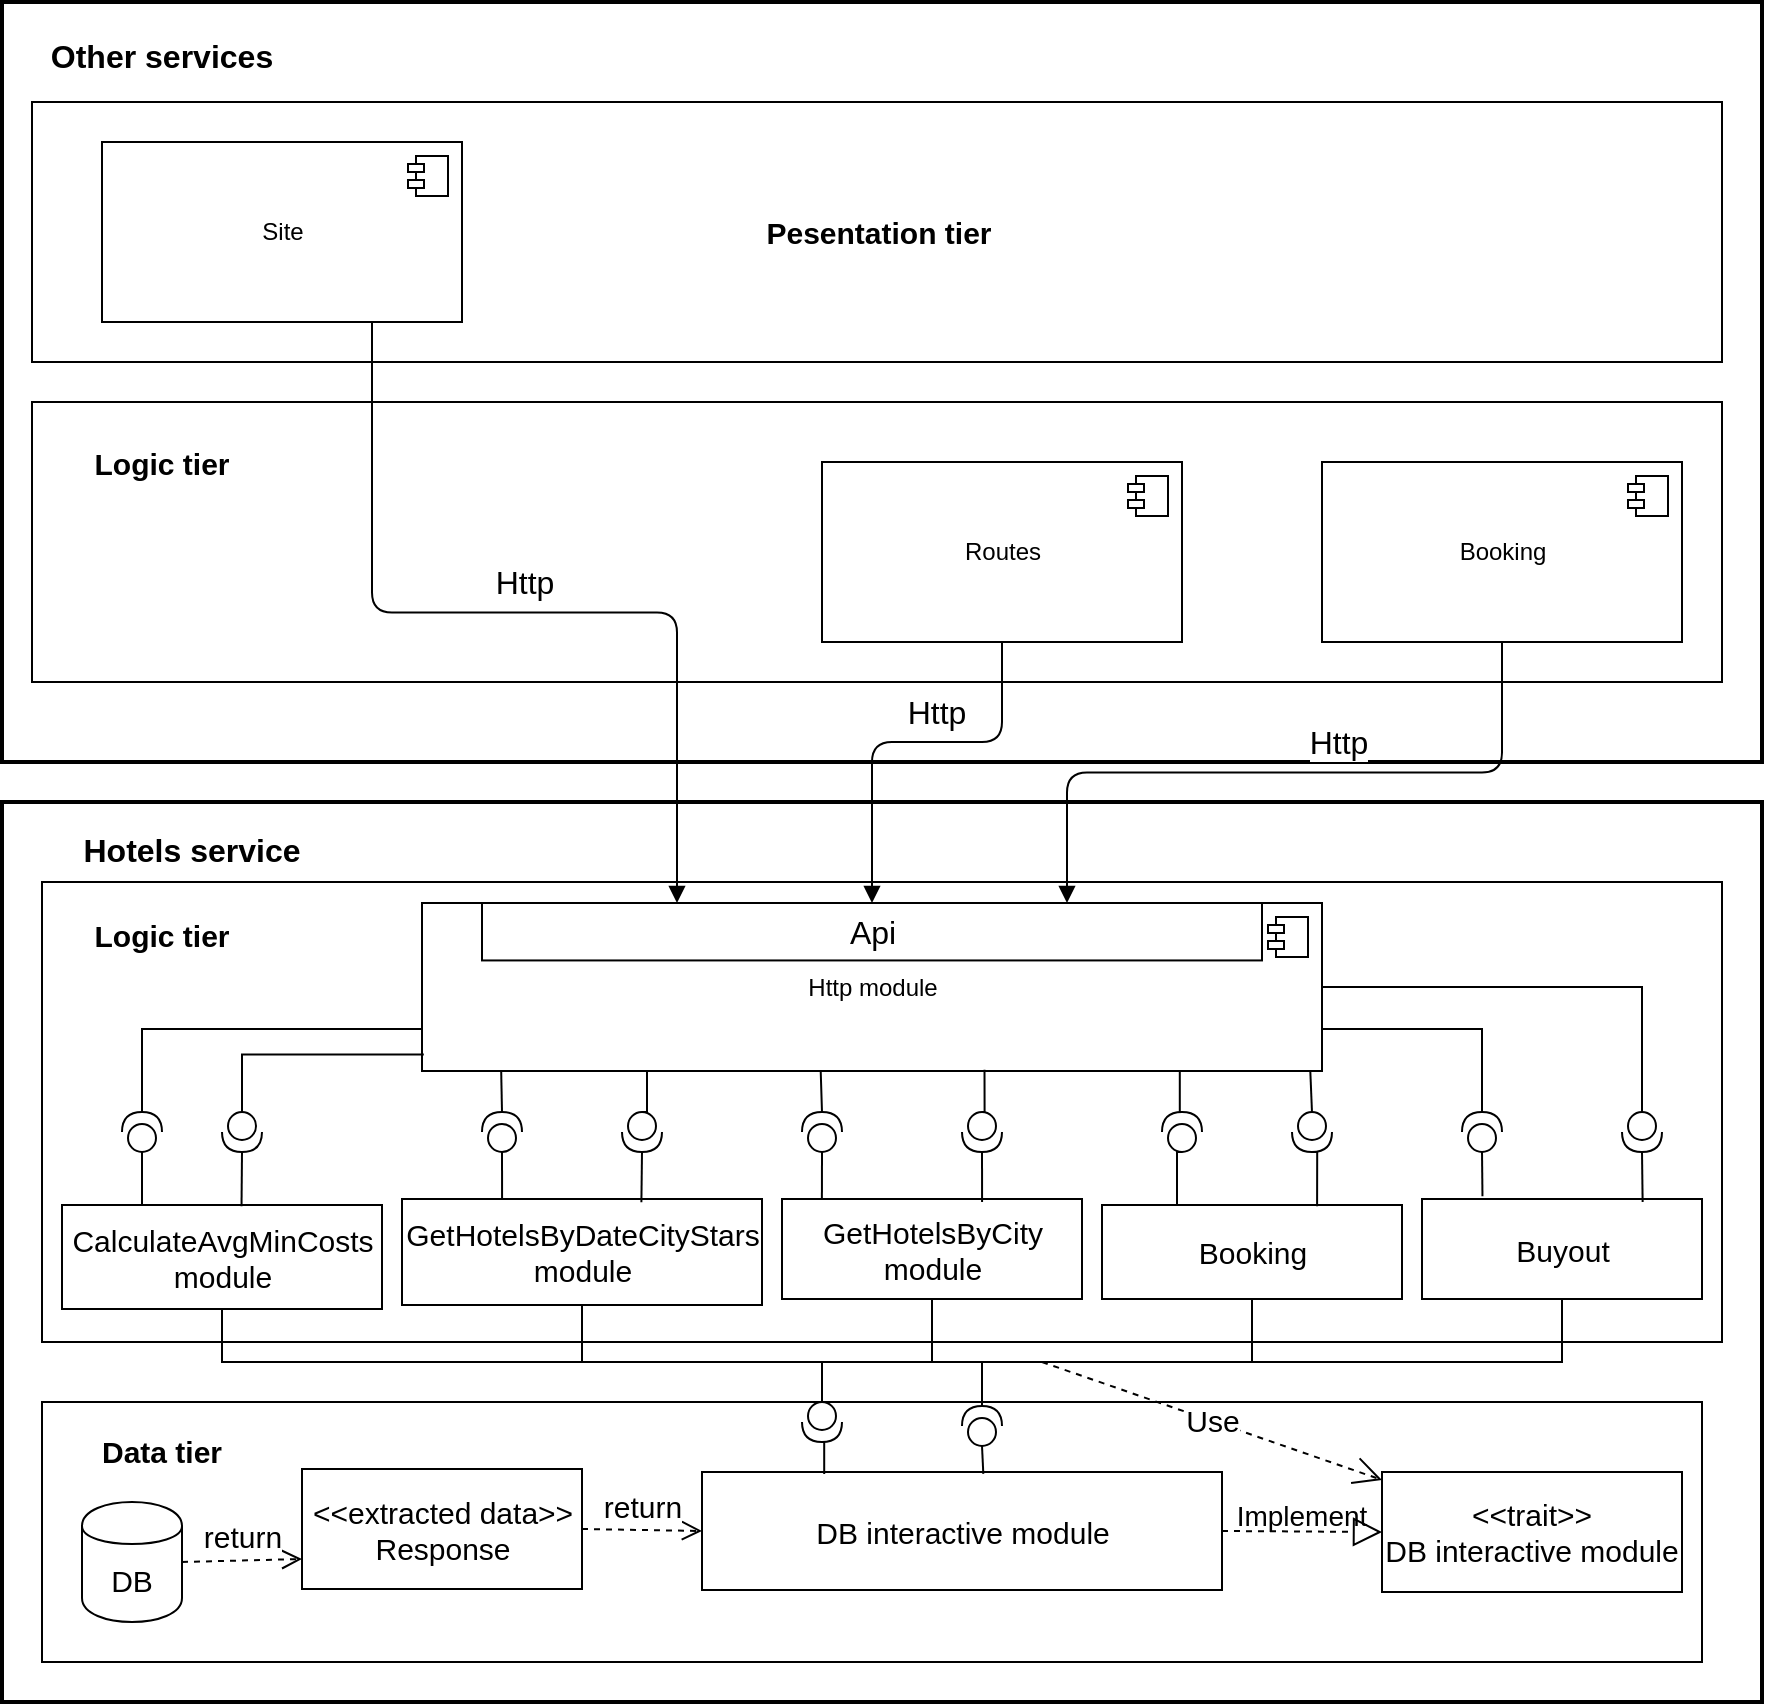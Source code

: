 <mxfile version="10.5.4" type="device"><diagram name="Page-1" id="e7e014a7-5840-1c2e-5031-d8a46d1fe8dd"><mxGraphModel dx="1264" dy="679" grid="1" gridSize="10" guides="1" tooltips="1" connect="1" arrows="1" fold="1" page="1" pageScale="1" pageWidth="1169" pageHeight="826" background="#ffffff" math="0" shadow="0"><root><mxCell id="0"/><mxCell id="1" parent="0"/><mxCell id="2HTSHjZHdl704gdmzDML-50" value="&lt;div style=&quot;text-align: left&quot;&gt;&lt;br&gt;&lt;/div&gt;" style="html=1;strokeWidth=2;" vertex="1" parent="1"><mxGeometry x="40" y="450" width="880" height="450" as="geometry"/></mxCell><mxCell id="2HTSHjZHdl704gdmzDML-75" value="" style="html=1;strokeWidth=1;fontSize=16;" vertex="1" parent="1"><mxGeometry x="60" y="490" width="840" height="230" as="geometry"/></mxCell><mxCell id="2HTSHjZHdl704gdmzDML-56" value="" style="html=1;strokeWidth=2;" vertex="1" parent="1"><mxGeometry x="40" y="50" width="880" height="380" as="geometry"/></mxCell><mxCell id="2HTSHjZHdl704gdmzDML-49" value="&lt;div style=&quot;text-align: left&quot;&gt;&lt;br&gt;&lt;/div&gt;" style="html=1;" vertex="1" parent="1"><mxGeometry x="55" y="250" width="845" height="140" as="geometry"/></mxCell><mxCell id="2HTSHjZHdl704gdmzDML-48" value="&lt;b&gt;&lt;font style=&quot;font-size: 15px&quot;&gt;Pesentation tier&lt;/font&gt;&lt;/b&gt;" style="html=1;" vertex="1" parent="1"><mxGeometry x="55" y="100" width="845" height="130" as="geometry"/></mxCell><mxCell id="2HTSHjZHdl704gdmzDML-42" value="Site&lt;br&gt;" style="html=1;" vertex="1" parent="1"><mxGeometry x="90" y="120" width="180" height="90" as="geometry"/></mxCell><mxCell id="2HTSHjZHdl704gdmzDML-43" value="" style="shape=component;jettyWidth=8;jettyHeight=4;" vertex="1" parent="2HTSHjZHdl704gdmzDML-42"><mxGeometry x="1" width="20" height="20" relative="1" as="geometry"><mxPoint x="-27" y="7" as="offset"/></mxGeometry></mxCell><mxCell id="2HTSHjZHdl704gdmzDML-44" value="Booking&lt;br&gt;" style="html=1;" vertex="1" parent="1"><mxGeometry x="700" y="280" width="180" height="90" as="geometry"/></mxCell><mxCell id="2HTSHjZHdl704gdmzDML-45" value="" style="shape=component;jettyWidth=8;jettyHeight=4;" vertex="1" parent="2HTSHjZHdl704gdmzDML-44"><mxGeometry x="1" width="20" height="20" relative="1" as="geometry"><mxPoint x="-27" y="7" as="offset"/></mxGeometry></mxCell><mxCell id="2HTSHjZHdl704gdmzDML-46" value="Routes&lt;br&gt;" style="html=1;" vertex="1" parent="1"><mxGeometry x="450" y="280" width="180" height="90" as="geometry"/></mxCell><mxCell id="2HTSHjZHdl704gdmzDML-47" value="" style="shape=component;jettyWidth=8;jettyHeight=4;" vertex="1" parent="2HTSHjZHdl704gdmzDML-46"><mxGeometry x="1" width="20" height="20" relative="1" as="geometry"><mxPoint x="-27" y="7" as="offset"/></mxGeometry></mxCell><mxCell id="2HTSHjZHdl704gdmzDML-52" value="&lt;div style=&quot;text-align: center&quot;&gt;&lt;span&gt;Http module&lt;/span&gt;&lt;/div&gt;" style="html=1;" vertex="1" parent="1"><mxGeometry x="250" y="500.5" width="450" height="84" as="geometry"/></mxCell><mxCell id="2HTSHjZHdl704gdmzDML-53" value="" style="shape=component;jettyWidth=8;jettyHeight=4;" vertex="1" parent="2HTSHjZHdl704gdmzDML-52"><mxGeometry x="1" width="20" height="20" relative="1" as="geometry"><mxPoint x="-27" y="7" as="offset"/></mxGeometry></mxCell><mxCell id="2HTSHjZHdl704gdmzDML-61" value="Api" style="html=1;fontSize=16;" vertex="1" parent="2HTSHjZHdl704gdmzDML-52"><mxGeometry x="30" width="390" height="28.718" as="geometry"/></mxCell><mxCell id="2HTSHjZHdl704gdmzDML-59" value="Other services" style="text;align=center;fontStyle=1;verticalAlign=middle;spacingLeft=3;spacingRight=3;strokeColor=none;rotatable=0;points=[[0,0.5],[1,0.5]];portConstraint=eastwest;fontSize=16;" vertex="1" parent="1"><mxGeometry x="40" y="63" width="160" height="26" as="geometry"/></mxCell><mxCell id="2HTSHjZHdl704gdmzDML-60" value="Hotels service" style="text;align=center;fontStyle=1;verticalAlign=middle;spacingLeft=3;spacingRight=3;strokeColor=none;rotatable=0;points=[[0,0.5],[1,0.5]];portConstraint=eastwest;fontSize=16;" vertex="1" parent="1"><mxGeometry x="60" y="460" width="150" height="26" as="geometry"/></mxCell><mxCell id="2HTSHjZHdl704gdmzDML-64" value="" style="endArrow=block;endFill=1;html=1;edgeStyle=orthogonalEdgeStyle;align=left;verticalAlign=top;fontSize=16;exitX=0.75;exitY=1;exitDx=0;exitDy=0;entryX=0.25;entryY=0;entryDx=0;entryDy=0;" edge="1" parent="1" source="2HTSHjZHdl704gdmzDML-42" target="2HTSHjZHdl704gdmzDML-61"><mxGeometry x="-1" relative="1" as="geometry"><mxPoint x="210" y="310" as="sourcePoint"/><mxPoint x="370" y="310" as="targetPoint"/></mxGeometry></mxCell><mxCell id="2HTSHjZHdl704gdmzDML-65" value="" style="resizable=0;html=1;align=left;verticalAlign=bottom;labelBackgroundColor=#ffffff;fontSize=10;" connectable="0" vertex="1" parent="2HTSHjZHdl704gdmzDML-64"><mxGeometry x="-1" relative="1" as="geometry"/></mxCell><mxCell id="2HTSHjZHdl704gdmzDML-66" value="Http" style="text;html=1;resizable=0;points=[];align=center;verticalAlign=middle;labelBackgroundColor=#ffffff;fontSize=16;" vertex="1" connectable="0" parent="2HTSHjZHdl704gdmzDML-64"><mxGeometry x="-0.297" y="47" relative="1" as="geometry"><mxPoint x="65" y="31" as="offset"/></mxGeometry></mxCell><mxCell id="2HTSHjZHdl704gdmzDML-67" value="" style="endArrow=block;endFill=1;html=1;edgeStyle=orthogonalEdgeStyle;align=left;verticalAlign=top;fontSize=16;exitX=0.5;exitY=1;exitDx=0;exitDy=0;entryX=0.5;entryY=0;entryDx=0;entryDy=0;" edge="1" parent="1" source="2HTSHjZHdl704gdmzDML-46" target="2HTSHjZHdl704gdmzDML-61"><mxGeometry x="-1" relative="1" as="geometry"><mxPoint x="510" y="410" as="sourcePoint"/><mxPoint x="670" y="410" as="targetPoint"/><Array as="points"><mxPoint x="540" y="420"/><mxPoint x="475" y="420"/></Array></mxGeometry></mxCell><mxCell id="2HTSHjZHdl704gdmzDML-68" value="" style="resizable=0;html=1;align=left;verticalAlign=bottom;labelBackgroundColor=#ffffff;fontSize=10;" connectable="0" vertex="1" parent="2HTSHjZHdl704gdmzDML-67"><mxGeometry x="-1" relative="1" as="geometry"/></mxCell><mxCell id="2HTSHjZHdl704gdmzDML-69" value="Http" style="text;html=1;resizable=0;points=[];align=center;verticalAlign=middle;labelBackgroundColor=#ffffff;fontSize=16;" vertex="1" connectable="0" parent="2HTSHjZHdl704gdmzDML-67"><mxGeometry x="-0.315" y="-13" relative="1" as="geometry"><mxPoint x="-16" y="-2" as="offset"/></mxGeometry></mxCell><mxCell id="2HTSHjZHdl704gdmzDML-71" value="" style="endArrow=block;endFill=1;html=1;edgeStyle=orthogonalEdgeStyle;align=left;verticalAlign=top;fontSize=16;exitX=0.5;exitY=1;exitDx=0;exitDy=0;entryX=0.75;entryY=0;entryDx=0;entryDy=0;" edge="1" parent="1" source="2HTSHjZHdl704gdmzDML-44" target="2HTSHjZHdl704gdmzDML-61"><mxGeometry x="-1" relative="1" as="geometry"><mxPoint x="760" y="480" as="sourcePoint"/><mxPoint x="920" y="480" as="targetPoint"/></mxGeometry></mxCell><mxCell id="2HTSHjZHdl704gdmzDML-72" value="" style="resizable=0;html=1;align=left;verticalAlign=bottom;labelBackgroundColor=#ffffff;fontSize=10;" connectable="0" vertex="1" parent="2HTSHjZHdl704gdmzDML-71"><mxGeometry x="-1" relative="1" as="geometry"/></mxCell><mxCell id="2HTSHjZHdl704gdmzDML-73" value="Http" style="text;html=1;resizable=0;points=[];align=center;verticalAlign=middle;labelBackgroundColor=#ffffff;fontSize=16;" vertex="1" connectable="0" parent="2HTSHjZHdl704gdmzDML-71"><mxGeometry x="-0.217" y="-2" relative="1" as="geometry"><mxPoint x="-12" y="-14" as="offset"/></mxGeometry></mxCell><mxCell id="2HTSHjZHdl704gdmzDML-76" value="Logic tier" style="text;align=center;fontStyle=1;verticalAlign=middle;spacingLeft=3;spacingRight=3;strokeColor=none;rotatable=0;points=[[0,0.5],[1,0.5]];portConstraint=eastwest;fontSize=15;" vertex="1" parent="1"><mxGeometry x="80" y="503" width="80" height="26" as="geometry"/></mxCell><mxCell id="2HTSHjZHdl704gdmzDML-77" value="Logic tier" style="text;align=center;fontStyle=1;verticalAlign=middle;spacingLeft=3;spacingRight=3;strokeColor=none;rotatable=0;points=[[0,0.5],[1,0.5]];portConstraint=eastwest;fontSize=15;" vertex="1" parent="1"><mxGeometry x="80" y="267" width="80" height="26" as="geometry"/></mxCell><mxCell id="2HTSHjZHdl704gdmzDML-147" style="edgeStyle=orthogonalEdgeStyle;rounded=0;orthogonalLoop=1;jettySize=auto;html=1;exitX=0.5;exitY=1;exitDx=0;exitDy=0;entryX=0.5;entryY=1;entryDx=0;entryDy=0;endArrow=none;endFill=0;fontSize=15;" edge="1" parent="1" source="2HTSHjZHdl704gdmzDML-78" target="2HTSHjZHdl704gdmzDML-92"><mxGeometry relative="1" as="geometry"><Array as="points"><mxPoint x="150" y="730"/><mxPoint x="820" y="730"/></Array></mxGeometry></mxCell><mxCell id="2HTSHjZHdl704gdmzDML-78" value="CalculateAvgMinCosts&lt;br&gt;module" style="html=1;strokeWidth=1;fontSize=15;" vertex="1" parent="1"><mxGeometry x="70" y="651.5" width="160" height="52" as="geometry"/></mxCell><mxCell id="2HTSHjZHdl704gdmzDML-150" style="edgeStyle=orthogonalEdgeStyle;rounded=0;orthogonalLoop=1;jettySize=auto;html=1;exitX=0.5;exitY=1;exitDx=0;exitDy=0;endArrow=none;endFill=0;fontSize=15;" edge="1" parent="1" source="2HTSHjZHdl704gdmzDML-79"><mxGeometry relative="1" as="geometry"><mxPoint x="505" y="729.667" as="targetPoint"/></mxGeometry></mxCell><mxCell id="2HTSHjZHdl704gdmzDML-79" value="GetHotelsByCity&lt;br&gt;module&lt;br&gt;" style="html=1;strokeWidth=1;fontSize=15;" vertex="1" parent="1"><mxGeometry x="430" y="648.5" width="150" height="50" as="geometry"/></mxCell><mxCell id="2HTSHjZHdl704gdmzDML-80" value="" style="html=1;strokeWidth=1;fontSize=15;" vertex="1" parent="1"><mxGeometry x="60" y="750" width="830" height="130" as="geometry"/></mxCell><mxCell id="2HTSHjZHdl704gdmzDML-81" value="Data tier&#10;" style="text;align=center;fontStyle=1;verticalAlign=middle;spacingLeft=3;spacingRight=3;strokeColor=none;rotatable=0;points=[[0,0.5],[1,0.5]];portConstraint=eastwest;fontSize=15;" vertex="1" parent="1"><mxGeometry x="80" y="770" width="80" height="26" as="geometry"/></mxCell><mxCell id="2HTSHjZHdl704gdmzDML-82" value="DB interactive module" style="html=1;strokeWidth=1;fontSize=15;" vertex="1" parent="1"><mxGeometry x="390" y="785" width="260" height="59" as="geometry"/></mxCell><mxCell id="2HTSHjZHdl704gdmzDML-83" value="DB" style="shape=cylinder;whiteSpace=wrap;html=1;boundedLbl=1;backgroundOutline=1;strokeWidth=1;fontSize=15;" vertex="1" parent="1"><mxGeometry x="80" y="800" width="50" height="60" as="geometry"/></mxCell><mxCell id="2HTSHjZHdl704gdmzDML-84" value="&amp;lt;&amp;lt;trait&amp;gt;&amp;gt;&lt;br&gt;DB interactive module&lt;br&gt;" style="rounded=0;whiteSpace=wrap;html=1;strokeWidth=1;fontSize=15;" vertex="1" parent="1"><mxGeometry x="730" y="785" width="150" height="60" as="geometry"/></mxCell><mxCell id="2HTSHjZHdl704gdmzDML-85" value="" style="endArrow=block;dashed=1;endFill=0;endSize=12;html=1;fontSize=15;exitX=1;exitY=0.5;exitDx=0;exitDy=0;entryX=0;entryY=0.5;entryDx=0;entryDy=0;" edge="1" parent="1" source="2HTSHjZHdl704gdmzDML-82" target="2HTSHjZHdl704gdmzDML-84"><mxGeometry width="160" relative="1" as="geometry"><mxPoint x="490" y="840" as="sourcePoint"/><mxPoint x="650" y="840" as="targetPoint"/></mxGeometry></mxCell><mxCell id="2HTSHjZHdl704gdmzDML-86" value="&amp;lt;&amp;lt;extracted data&amp;gt;&amp;gt;&lt;br&gt;Response&lt;br&gt;" style="html=1;strokeWidth=1;fontSize=15;" vertex="1" parent="1"><mxGeometry x="190" y="783.5" width="140" height="60" as="geometry"/></mxCell><mxCell id="2HTSHjZHdl704gdmzDML-87" value="return" style="html=1;verticalAlign=bottom;endArrow=open;dashed=1;endSize=8;fontSize=15;entryX=0;entryY=0.5;entryDx=0;entryDy=0;exitX=1;exitY=0.5;exitDx=0;exitDy=0;" edge="1" parent="1" source="2HTSHjZHdl704gdmzDML-86" target="2HTSHjZHdl704gdmzDML-82"><mxGeometry relative="1" as="geometry"><mxPoint x="460" y="950" as="sourcePoint"/><mxPoint x="380" y="950" as="targetPoint"/></mxGeometry></mxCell><mxCell id="2HTSHjZHdl704gdmzDML-88" value="return" style="html=1;verticalAlign=bottom;endArrow=open;dashed=1;endSize=8;fontSize=15;entryX=0;entryY=0.75;entryDx=0;entryDy=0;exitX=1;exitY=0.5;exitDx=0;exitDy=0;" edge="1" parent="1" source="2HTSHjZHdl704gdmzDML-83" target="2HTSHjZHdl704gdmzDML-86"><mxGeometry relative="1" as="geometry"><mxPoint x="310" y="940" as="sourcePoint"/><mxPoint x="230" y="940" as="targetPoint"/></mxGeometry></mxCell><mxCell id="2HTSHjZHdl704gdmzDML-149" style="edgeStyle=orthogonalEdgeStyle;rounded=0;orthogonalLoop=1;jettySize=auto;html=1;exitX=0.5;exitY=1;exitDx=0;exitDy=0;endArrow=none;endFill=0;fontSize=15;" edge="1" parent="1" source="2HTSHjZHdl704gdmzDML-89"><mxGeometry relative="1" as="geometry"><mxPoint x="330" y="729.667" as="targetPoint"/></mxGeometry></mxCell><mxCell id="2HTSHjZHdl704gdmzDML-89" value="GetHotelsByDateCityStars&lt;br&gt;module&lt;br&gt;" style="html=1;strokeWidth=1;fontSize=15;" vertex="1" parent="1"><mxGeometry x="240" y="648.5" width="180" height="53" as="geometry"/></mxCell><mxCell id="2HTSHjZHdl704gdmzDML-151" style="edgeStyle=orthogonalEdgeStyle;rounded=0;orthogonalLoop=1;jettySize=auto;html=1;exitX=0.5;exitY=1;exitDx=0;exitDy=0;endArrow=none;endFill=0;fontSize=15;" edge="1" parent="1" source="2HTSHjZHdl704gdmzDML-91"><mxGeometry relative="1" as="geometry"><mxPoint x="665" y="729.667" as="targetPoint"/></mxGeometry></mxCell><mxCell id="2HTSHjZHdl704gdmzDML-91" value="Booking" style="html=1;strokeWidth=1;fontSize=15;" vertex="1" parent="1"><mxGeometry x="590" y="651.5" width="150" height="47" as="geometry"/></mxCell><mxCell id="2HTSHjZHdl704gdmzDML-92" value="Buyout" style="html=1;strokeWidth=1;fontSize=15;" vertex="1" parent="1"><mxGeometry x="750" y="648.5" width="140" height="50" as="geometry"/></mxCell><mxCell id="2HTSHjZHdl704gdmzDML-102" style="edgeStyle=orthogonalEdgeStyle;rounded=0;orthogonalLoop=1;jettySize=auto;html=1;exitX=1;exitY=0.5;exitDx=0;exitDy=0;exitPerimeter=0;entryX=0;entryY=0.75;entryDx=0;entryDy=0;fontSize=15;endArrow=none;endFill=0;" edge="1" parent="1" source="2HTSHjZHdl704gdmzDML-93" target="2HTSHjZHdl704gdmzDML-52"><mxGeometry relative="1" as="geometry"/></mxCell><mxCell id="2HTSHjZHdl704gdmzDML-103" style="edgeStyle=orthogonalEdgeStyle;rounded=0;orthogonalLoop=1;jettySize=auto;html=1;exitX=0;exitY=0.5;exitDx=0;exitDy=0;exitPerimeter=0;entryX=0.25;entryY=0;entryDx=0;entryDy=0;fontSize=15;endArrow=none;endFill=0;" edge="1" parent="1" source="2HTSHjZHdl704gdmzDML-93" target="2HTSHjZHdl704gdmzDML-78"><mxGeometry relative="1" as="geometry"/></mxCell><mxCell id="2HTSHjZHdl704gdmzDML-93" value="" style="shape=providedRequiredInterface;html=1;verticalLabelPosition=bottom;strokeWidth=1;fontSize=15;rotation=-90;" vertex="1" parent="1"><mxGeometry x="100" y="605" width="20" height="20" as="geometry"/></mxCell><mxCell id="2HTSHjZHdl704gdmzDML-108" style="edgeStyle=orthogonalEdgeStyle;rounded=0;orthogonalLoop=1;jettySize=auto;html=1;exitX=1;exitY=0.5;exitDx=0;exitDy=0;exitPerimeter=0;entryX=0.088;entryY=1.004;entryDx=0;entryDy=0;entryPerimeter=0;endArrow=none;endFill=0;fontSize=15;" edge="1" parent="1" source="2HTSHjZHdl704gdmzDML-95" target="2HTSHjZHdl704gdmzDML-52"><mxGeometry relative="1" as="geometry"/></mxCell><mxCell id="2HTSHjZHdl704gdmzDML-109" style="edgeStyle=orthogonalEdgeStyle;rounded=0;orthogonalLoop=1;jettySize=auto;html=1;exitX=0;exitY=0.5;exitDx=0;exitDy=0;exitPerimeter=0;entryX=0.278;entryY=-0.004;entryDx=0;entryDy=0;entryPerimeter=0;endArrow=none;endFill=0;fontSize=15;" edge="1" parent="1" source="2HTSHjZHdl704gdmzDML-95" target="2HTSHjZHdl704gdmzDML-89"><mxGeometry relative="1" as="geometry"/></mxCell><mxCell id="2HTSHjZHdl704gdmzDML-95" value="" style="shape=providedRequiredInterface;html=1;verticalLabelPosition=bottom;strokeWidth=1;fontSize=15;rotation=-90;" vertex="1" parent="1"><mxGeometry x="280" y="605" width="20" height="20" as="geometry"/></mxCell><mxCell id="2HTSHjZHdl704gdmzDML-112" style="edgeStyle=orthogonalEdgeStyle;rounded=0;orthogonalLoop=1;jettySize=auto;html=1;exitX=0;exitY=0.5;exitDx=0;exitDy=0;exitPerimeter=0;entryX=0.25;entryY=0;entryDx=0;entryDy=0;endArrow=none;endFill=0;fontSize=15;" edge="1" parent="1" source="2HTSHjZHdl704gdmzDML-96" target="2HTSHjZHdl704gdmzDML-91"><mxGeometry relative="1" as="geometry"/></mxCell><mxCell id="2HTSHjZHdl704gdmzDML-113" style="edgeStyle=orthogonalEdgeStyle;rounded=0;orthogonalLoop=1;jettySize=auto;html=1;exitX=1;exitY=0.5;exitDx=0;exitDy=0;exitPerimeter=0;entryX=0.842;entryY=0.997;entryDx=0;entryDy=0;entryPerimeter=0;endArrow=none;endFill=0;fontSize=15;" edge="1" parent="1" source="2HTSHjZHdl704gdmzDML-96" target="2HTSHjZHdl704gdmzDML-52"><mxGeometry relative="1" as="geometry"/></mxCell><mxCell id="2HTSHjZHdl704gdmzDML-96" value="" style="shape=providedRequiredInterface;html=1;verticalLabelPosition=bottom;strokeWidth=1;fontSize=15;rotation=-90;" vertex="1" parent="1"><mxGeometry x="620" y="605" width="20" height="20" as="geometry"/></mxCell><mxCell id="2HTSHjZHdl704gdmzDML-114" style="edgeStyle=orthogonalEdgeStyle;rounded=0;orthogonalLoop=1;jettySize=auto;html=1;exitX=0;exitY=0.5;exitDx=0;exitDy=0;exitPerimeter=0;entryX=0.216;entryY=-0.027;entryDx=0;entryDy=0;entryPerimeter=0;endArrow=none;endFill=0;fontSize=15;" edge="1" parent="1" source="2HTSHjZHdl704gdmzDML-97" target="2HTSHjZHdl704gdmzDML-92"><mxGeometry relative="1" as="geometry"/></mxCell><mxCell id="2HTSHjZHdl704gdmzDML-115" style="edgeStyle=orthogonalEdgeStyle;rounded=0;orthogonalLoop=1;jettySize=auto;html=1;exitX=1;exitY=0.5;exitDx=0;exitDy=0;exitPerimeter=0;entryX=1;entryY=0.75;entryDx=0;entryDy=0;endArrow=none;endFill=0;fontSize=15;" edge="1" parent="1" source="2HTSHjZHdl704gdmzDML-97" target="2HTSHjZHdl704gdmzDML-52"><mxGeometry relative="1" as="geometry"/></mxCell><mxCell id="2HTSHjZHdl704gdmzDML-97" value="" style="shape=providedRequiredInterface;html=1;verticalLabelPosition=bottom;strokeWidth=1;fontSize=15;rotation=-90;" vertex="1" parent="1"><mxGeometry x="770" y="605" width="20" height="20" as="geometry"/></mxCell><mxCell id="2HTSHjZHdl704gdmzDML-110" style="edgeStyle=orthogonalEdgeStyle;rounded=0;orthogonalLoop=1;jettySize=auto;html=1;exitX=0;exitY=0.5;exitDx=0;exitDy=0;exitPerimeter=0;entryX=0.133;entryY=0.007;entryDx=0;entryDy=0;entryPerimeter=0;endArrow=none;endFill=0;fontSize=15;" edge="1" parent="1" source="2HTSHjZHdl704gdmzDML-101" target="2HTSHjZHdl704gdmzDML-79"><mxGeometry relative="1" as="geometry"/></mxCell><mxCell id="2HTSHjZHdl704gdmzDML-111" style="edgeStyle=orthogonalEdgeStyle;rounded=0;orthogonalLoop=1;jettySize=auto;html=1;exitX=1;exitY=0.5;exitDx=0;exitDy=0;exitPerimeter=0;entryX=0.443;entryY=0.997;entryDx=0;entryDy=0;entryPerimeter=0;endArrow=none;endFill=0;fontSize=15;" edge="1" parent="1" source="2HTSHjZHdl704gdmzDML-101" target="2HTSHjZHdl704gdmzDML-52"><mxGeometry relative="1" as="geometry"/></mxCell><mxCell id="2HTSHjZHdl704gdmzDML-101" value="" style="shape=providedRequiredInterface;html=1;verticalLabelPosition=bottom;strokeWidth=1;fontSize=15;rotation=-90;" vertex="1" parent="1"><mxGeometry x="440" y="605" width="20" height="20" as="geometry"/></mxCell><mxCell id="2HTSHjZHdl704gdmzDML-125" style="edgeStyle=orthogonalEdgeStyle;rounded=0;orthogonalLoop=1;jettySize=auto;html=1;exitX=1;exitY=0.5;exitDx=0;exitDy=0;exitPerimeter=0;entryX=0.667;entryY=0.031;entryDx=0;entryDy=0;entryPerimeter=0;endArrow=none;endFill=0;fontSize=15;" edge="1" parent="1" source="2HTSHjZHdl704gdmzDML-116" target="2HTSHjZHdl704gdmzDML-79"><mxGeometry relative="1" as="geometry"/></mxCell><mxCell id="2HTSHjZHdl704gdmzDML-126" style="edgeStyle=orthogonalEdgeStyle;rounded=0;orthogonalLoop=1;jettySize=auto;html=1;exitX=0;exitY=0.5;exitDx=0;exitDy=0;exitPerimeter=0;entryX=0.625;entryY=0.992;entryDx=0;entryDy=0;entryPerimeter=0;endArrow=none;endFill=0;fontSize=15;" edge="1" parent="1" source="2HTSHjZHdl704gdmzDML-116" target="2HTSHjZHdl704gdmzDML-52"><mxGeometry relative="1" as="geometry"/></mxCell><mxCell id="2HTSHjZHdl704gdmzDML-116" value="" style="shape=providedRequiredInterface;html=1;verticalLabelPosition=bottom;strokeWidth=1;fontSize=15;rotation=90;" vertex="1" parent="1"><mxGeometry x="520" y="605" width="20" height="20" as="geometry"/></mxCell><mxCell id="2HTSHjZHdl704gdmzDML-129" style="edgeStyle=orthogonalEdgeStyle;rounded=0;orthogonalLoop=1;jettySize=auto;html=1;exitX=1;exitY=0.5;exitDx=0;exitDy=0;exitPerimeter=0;entryX=0.717;entryY=0.014;entryDx=0;entryDy=0;entryPerimeter=0;endArrow=none;endFill=0;fontSize=15;" edge="1" parent="1" source="2HTSHjZHdl704gdmzDML-117" target="2HTSHjZHdl704gdmzDML-91"><mxGeometry relative="1" as="geometry"/></mxCell><mxCell id="2HTSHjZHdl704gdmzDML-130" style="edgeStyle=orthogonalEdgeStyle;rounded=0;orthogonalLoop=1;jettySize=auto;html=1;exitX=0;exitY=0.5;exitDx=0;exitDy=0;exitPerimeter=0;entryX=0.987;entryY=1.001;entryDx=0;entryDy=0;entryPerimeter=0;endArrow=none;endFill=0;fontSize=15;" edge="1" parent="1" source="2HTSHjZHdl704gdmzDML-117" target="2HTSHjZHdl704gdmzDML-52"><mxGeometry relative="1" as="geometry"/></mxCell><mxCell id="2HTSHjZHdl704gdmzDML-117" value="" style="shape=providedRequiredInterface;html=1;verticalLabelPosition=bottom;strokeWidth=1;fontSize=15;rotation=90;" vertex="1" parent="1"><mxGeometry x="685" y="605" width="20" height="20" as="geometry"/></mxCell><mxCell id="2HTSHjZHdl704gdmzDML-131" style="edgeStyle=orthogonalEdgeStyle;rounded=0;orthogonalLoop=1;jettySize=auto;html=1;exitX=1;exitY=0.5;exitDx=0;exitDy=0;exitPerimeter=0;entryX=0.788;entryY=0.031;entryDx=0;entryDy=0;entryPerimeter=0;endArrow=none;endFill=0;fontSize=15;" edge="1" parent="1" source="2HTSHjZHdl704gdmzDML-118" target="2HTSHjZHdl704gdmzDML-92"><mxGeometry relative="1" as="geometry"/></mxCell><mxCell id="2HTSHjZHdl704gdmzDML-132" style="edgeStyle=orthogonalEdgeStyle;rounded=0;orthogonalLoop=1;jettySize=auto;html=1;exitX=0;exitY=0.5;exitDx=0;exitDy=0;exitPerimeter=0;entryX=1;entryY=0.5;entryDx=0;entryDy=0;endArrow=none;endFill=0;fontSize=15;" edge="1" parent="1" source="2HTSHjZHdl704gdmzDML-118" target="2HTSHjZHdl704gdmzDML-52"><mxGeometry relative="1" as="geometry"/></mxCell><mxCell id="2HTSHjZHdl704gdmzDML-118" value="" style="shape=providedRequiredInterface;html=1;verticalLabelPosition=bottom;strokeWidth=1;fontSize=15;rotation=90;" vertex="1" parent="1"><mxGeometry x="850" y="605" width="20" height="20" as="geometry"/></mxCell><mxCell id="2HTSHjZHdl704gdmzDML-123" style="edgeStyle=orthogonalEdgeStyle;rounded=0;orthogonalLoop=1;jettySize=auto;html=1;exitX=1;exitY=0.5;exitDx=0;exitDy=0;exitPerimeter=0;entryX=0.665;entryY=0.03;entryDx=0;entryDy=0;entryPerimeter=0;endArrow=none;endFill=0;fontSize=15;" edge="1" parent="1" source="2HTSHjZHdl704gdmzDML-119" target="2HTSHjZHdl704gdmzDML-89"><mxGeometry relative="1" as="geometry"/></mxCell><mxCell id="2HTSHjZHdl704gdmzDML-124" style="edgeStyle=orthogonalEdgeStyle;rounded=0;orthogonalLoop=1;jettySize=auto;html=1;exitX=0;exitY=0.5;exitDx=0;exitDy=0;exitPerimeter=0;entryX=0.25;entryY=1;entryDx=0;entryDy=0;endArrow=none;endFill=0;fontSize=15;" edge="1" parent="1" source="2HTSHjZHdl704gdmzDML-119" target="2HTSHjZHdl704gdmzDML-52"><mxGeometry relative="1" as="geometry"/></mxCell><mxCell id="2HTSHjZHdl704gdmzDML-119" value="" style="shape=providedRequiredInterface;html=1;verticalLabelPosition=bottom;strokeWidth=1;fontSize=15;rotation=90;" vertex="1" parent="1"><mxGeometry x="350" y="605" width="20" height="20" as="geometry"/></mxCell><mxCell id="2HTSHjZHdl704gdmzDML-121" style="edgeStyle=orthogonalEdgeStyle;rounded=0;orthogonalLoop=1;jettySize=auto;html=1;exitX=0;exitY=0.5;exitDx=0;exitDy=0;exitPerimeter=0;entryX=0.002;entryY=0.902;entryDx=0;entryDy=0;entryPerimeter=0;endArrow=none;endFill=0;fontSize=15;" edge="1" parent="1" source="2HTSHjZHdl704gdmzDML-120" target="2HTSHjZHdl704gdmzDML-52"><mxGeometry relative="1" as="geometry"><Array as="points"><mxPoint x="160" y="576"/></Array></mxGeometry></mxCell><mxCell id="2HTSHjZHdl704gdmzDML-122" style="edgeStyle=orthogonalEdgeStyle;rounded=0;orthogonalLoop=1;jettySize=auto;html=1;exitX=1;exitY=0.5;exitDx=0;exitDy=0;exitPerimeter=0;entryX=0.561;entryY=0.012;entryDx=0;entryDy=0;entryPerimeter=0;endArrow=none;endFill=0;fontSize=15;" edge="1" parent="1" source="2HTSHjZHdl704gdmzDML-120" target="2HTSHjZHdl704gdmzDML-78"><mxGeometry relative="1" as="geometry"/></mxCell><mxCell id="2HTSHjZHdl704gdmzDML-120" value="" style="shape=providedRequiredInterface;html=1;verticalLabelPosition=bottom;strokeWidth=1;fontSize=15;rotation=90;" vertex="1" parent="1"><mxGeometry x="150" y="605" width="20" height="20" as="geometry"/></mxCell><mxCell id="2HTSHjZHdl704gdmzDML-143" style="edgeStyle=orthogonalEdgeStyle;rounded=0;orthogonalLoop=1;jettySize=auto;html=1;exitX=0;exitY=0.5;exitDx=0;exitDy=0;exitPerimeter=0;entryX=0.541;entryY=0.016;entryDx=0;entryDy=0;entryPerimeter=0;endArrow=none;endFill=0;fontSize=15;" edge="1" parent="1" source="2HTSHjZHdl704gdmzDML-134" target="2HTSHjZHdl704gdmzDML-82"><mxGeometry relative="1" as="geometry"/></mxCell><mxCell id="2HTSHjZHdl704gdmzDML-153" style="edgeStyle=orthogonalEdgeStyle;rounded=0;orthogonalLoop=1;jettySize=auto;html=1;exitX=1;exitY=0.5;exitDx=0;exitDy=0;exitPerimeter=0;endArrow=none;endFill=0;fontSize=15;" edge="1" parent="1" source="2HTSHjZHdl704gdmzDML-134"><mxGeometry relative="1" as="geometry"><mxPoint x="530" y="729.667" as="targetPoint"/></mxGeometry></mxCell><mxCell id="2HTSHjZHdl704gdmzDML-134" value="" style="shape=providedRequiredInterface;html=1;verticalLabelPosition=bottom;strokeWidth=1;fontSize=15;rotation=-90;" vertex="1" parent="1"><mxGeometry x="520" y="752" width="20" height="20" as="geometry"/></mxCell><mxCell id="2HTSHjZHdl704gdmzDML-144" style="edgeStyle=orthogonalEdgeStyle;rounded=0;orthogonalLoop=1;jettySize=auto;html=1;exitX=1;exitY=0.5;exitDx=0;exitDy=0;exitPerimeter=0;entryX=0.235;entryY=0.017;entryDx=0;entryDy=0;entryPerimeter=0;endArrow=none;endFill=0;fontSize=15;" edge="1" parent="1" source="2HTSHjZHdl704gdmzDML-135" target="2HTSHjZHdl704gdmzDML-82"><mxGeometry relative="1" as="geometry"/></mxCell><mxCell id="2HTSHjZHdl704gdmzDML-152" style="edgeStyle=orthogonalEdgeStyle;rounded=0;orthogonalLoop=1;jettySize=auto;html=1;exitX=0;exitY=0.5;exitDx=0;exitDy=0;exitPerimeter=0;endArrow=none;endFill=0;fontSize=15;" edge="1" parent="1" source="2HTSHjZHdl704gdmzDML-135"><mxGeometry relative="1" as="geometry"><mxPoint x="450" y="729.667" as="targetPoint"/></mxGeometry></mxCell><mxCell id="2HTSHjZHdl704gdmzDML-135" value="" style="shape=providedRequiredInterface;html=1;verticalLabelPosition=bottom;strokeWidth=1;fontSize=15;rotation=90;" vertex="1" parent="1"><mxGeometry x="440" y="750" width="20" height="20" as="geometry"/></mxCell><mxCell id="2HTSHjZHdl704gdmzDML-154" value="Use" style="endArrow=open;endSize=12;dashed=1;html=1;fontSize=15;" edge="1" parent="1" target="2HTSHjZHdl704gdmzDML-84"><mxGeometry width="160" relative="1" as="geometry"><mxPoint x="560" y="730" as="sourcePoint"/><mxPoint x="730" y="740" as="targetPoint"/></mxGeometry></mxCell><mxCell id="2HTSHjZHdl704gdmzDML-155" value="Implement" style="text;align=center;fontStyle=0;verticalAlign=middle;spacingLeft=3;spacingRight=3;strokeColor=none;rotatable=0;points=[[0,0.5],[1,0.5]];portConstraint=eastwest;fontSize=14;" vertex="1" parent="1"><mxGeometry x="650" y="793" width="80" height="26" as="geometry"/></mxCell></root></mxGraphModel></diagram></mxfile>